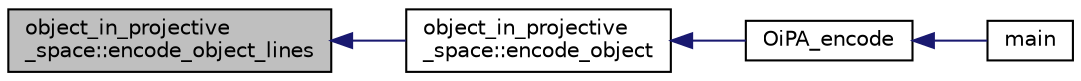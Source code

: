 digraph "object_in_projective_space::encode_object_lines"
{
  edge [fontname="Helvetica",fontsize="10",labelfontname="Helvetica",labelfontsize="10"];
  node [fontname="Helvetica",fontsize="10",shape=record];
  rankdir="LR";
  Node24 [label="object_in_projective\l_space::encode_object_lines",height=0.2,width=0.4,color="black", fillcolor="grey75", style="filled", fontcolor="black"];
  Node24 -> Node25 [dir="back",color="midnightblue",fontsize="10",style="solid",fontname="Helvetica"];
  Node25 [label="object_in_projective\l_space::encode_object",height=0.2,width=0.4,color="black", fillcolor="white", style="filled",URL="$d7/d08/classobject__in__projective__space.html#a94a707237ade58291c1fc48f883c4930"];
  Node25 -> Node26 [dir="back",color="midnightblue",fontsize="10",style="solid",fontname="Helvetica"];
  Node26 [label="OiPA_encode",height=0.2,width=0.4,color="black", fillcolor="white", style="filled",URL="$d0/de6/projective__space__main_8_c.html#a7ee717b278a36df7300440bf6de5fcdd"];
  Node26 -> Node27 [dir="back",color="midnightblue",fontsize="10",style="solid",fontname="Helvetica"];
  Node27 [label="main",height=0.2,width=0.4,color="black", fillcolor="white", style="filled",URL="$d0/de6/projective__space__main_8_c.html#a3c04138a5bfe5d72780bb7e82a18e627"];
}
